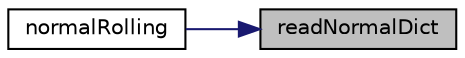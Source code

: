 digraph "readNormalDict"
{
 // LATEX_PDF_SIZE
  edge [fontname="Helvetica",fontsize="10",labelfontname="Helvetica",labelfontsize="10"];
  node [fontname="Helvetica",fontsize="10",shape=record];
  rankdir="RL";
  Node1 [label="readNormalDict",height=0.2,width=0.4,color="black", fillcolor="grey75", style="filled", fontcolor="black",tooltip=" "];
  Node1 -> Node2 [dir="back",color="midnightblue",fontsize="10",style="solid",fontname="Helvetica"];
  Node2 [label="normalRolling",height=0.2,width=0.4,color="black", fillcolor="white", style="filled",URL="$classpFlow_1_1cfModels_1_1normalRolling.html#a4df25d93b5e00f2289e0b9059c5e1d6f",tooltip=" "];
}
